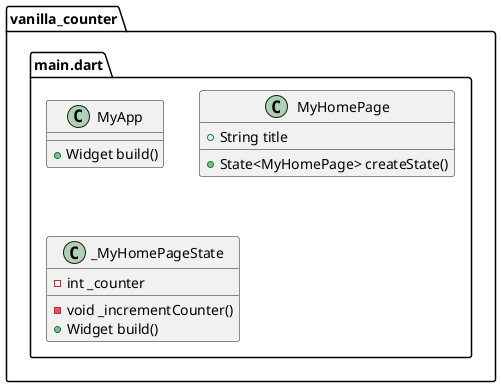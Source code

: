 @startuml
set namespaceSeparator ::

class "vanilla_counter::main.dart::MyApp" {
  +Widget build()
}

class "vanilla_counter::main.dart::MyHomePage" {
  +String title
  +State<MyHomePage> createState()
}

class "vanilla_counter::main.dart::_MyHomePageState" {
  -int _counter
  -void _incrementCounter()
  +Widget build()
}


@enduml